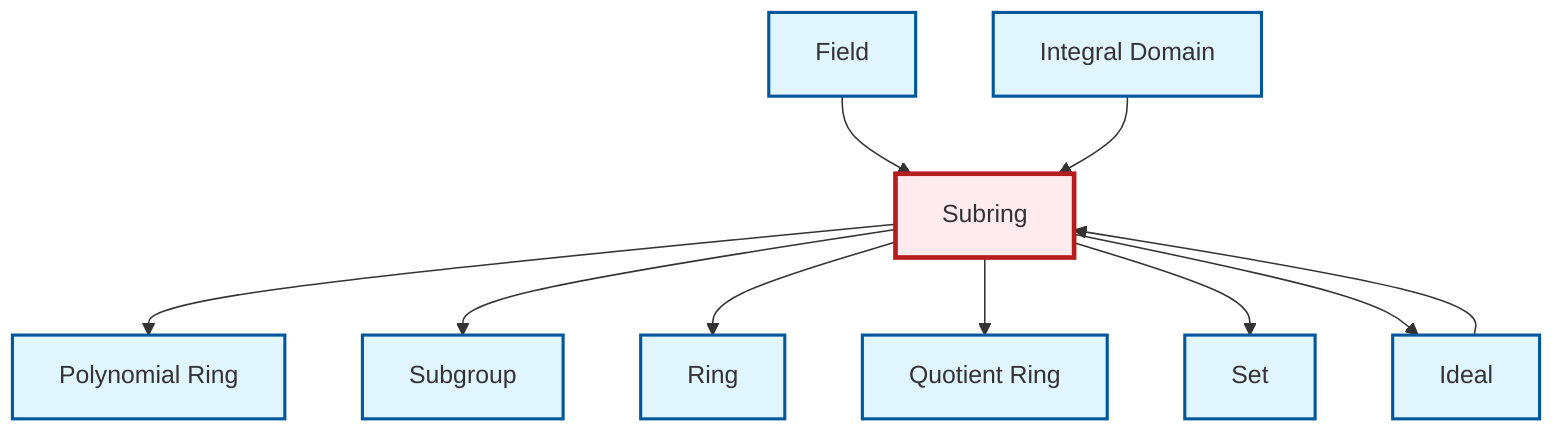 graph TD
    classDef definition fill:#e1f5fe,stroke:#01579b,stroke-width:2px
    classDef theorem fill:#f3e5f5,stroke:#4a148c,stroke-width:2px
    classDef axiom fill:#fff3e0,stroke:#e65100,stroke-width:2px
    classDef example fill:#e8f5e9,stroke:#1b5e20,stroke-width:2px
    classDef current fill:#ffebee,stroke:#b71c1c,stroke-width:3px
    def-set["Set"]:::definition
    def-integral-domain["Integral Domain"]:::definition
    def-field["Field"]:::definition
    def-subring["Subring"]:::definition
    def-ring["Ring"]:::definition
    def-polynomial-ring["Polynomial Ring"]:::definition
    def-subgroup["Subgroup"]:::definition
    def-ideal["Ideal"]:::definition
    def-quotient-ring["Quotient Ring"]:::definition
    def-subring --> def-polynomial-ring
    def-subring --> def-subgroup
    def-subring --> def-ring
    def-field --> def-subring
    def-subring --> def-quotient-ring
    def-ideal --> def-subring
    def-subring --> def-set
    def-subring --> def-ideal
    def-integral-domain --> def-subring
    class def-subring current